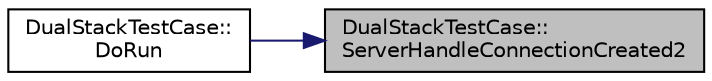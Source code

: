 digraph "DualStackTestCase::ServerHandleConnectionCreated2"
{
 // LATEX_PDF_SIZE
  edge [fontname="Helvetica",fontsize="10",labelfontname="Helvetica",labelfontsize="10"];
  node [fontname="Helvetica",fontsize="10",shape=record];
  rankdir="RL";
  Node1 [label="DualStackTestCase::\lServerHandleConnectionCreated2",height=0.2,width=0.4,color="black", fillcolor="grey75", style="filled", fontcolor="black",tooltip="Handle connection created (2)."];
  Node1 -> Node2 [dir="back",color="midnightblue",fontsize="10",style="solid",fontname="Helvetica"];
  Node2 [label="DualStackTestCase::\lDoRun",height=0.2,width=0.4,color="black", fillcolor="white", style="filled",URL="$class_dual_stack_test_case.html#a56472b295c6821c1380df84b130e6399",tooltip="Implementation to actually run this TestCase."];
}
